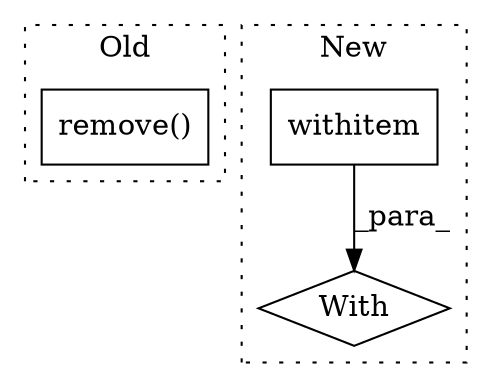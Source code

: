 digraph G {
subgraph cluster0 {
1 [label="remove()" a="75" s="1624,1657" l="16,1" shape="box"];
label = "Old";
style="dotted";
}
subgraph cluster1 {
2 [label="With" a="39" s="1037,1059" l="5,12" shape="diamond"];
3 [label="withitem" a="49" s="1042" l="17" shape="box"];
label = "New";
style="dotted";
}
3 -> 2 [label="_para_"];
}